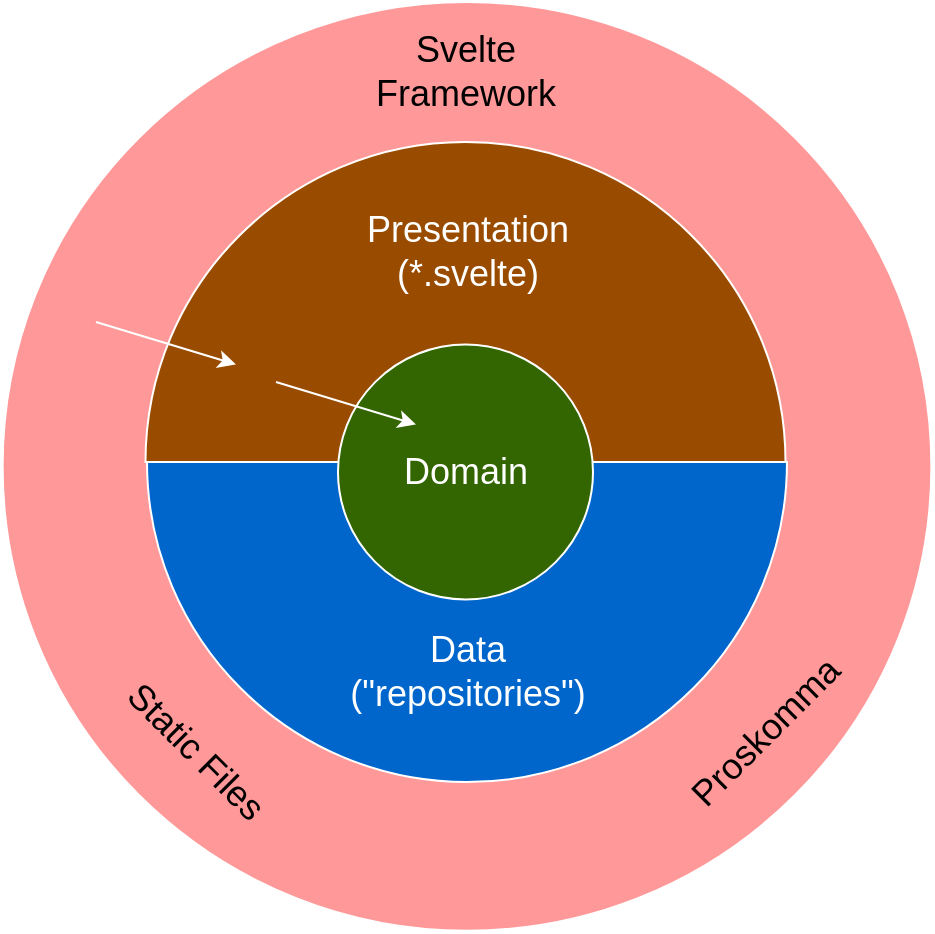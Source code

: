 <mxfile version="24.6.5" type="google" pages="2">
  <diagram name="Architecture" id="HAWaKZD-4K42_qD5MUuS">
    <mxGraphModel grid="1" page="1" gridSize="10" guides="1" tooltips="1" connect="1" arrows="1" fold="1" pageScale="1" pageWidth="850" pageHeight="1100" math="0" shadow="0">
      <root>
        <mxCell id="0" />
        <mxCell id="1" parent="0" />
        <mxCell id="G_n4rLv_Sjo01xtfhb_w-4" value="" style="ellipse;whiteSpace=wrap;html=1;aspect=fixed;fillColor=#FF9999;strokeColor=#FFFFFF;" vertex="1" parent="1">
          <mxGeometry x="193.31" y="300" width="464.38" height="464.38" as="geometry" />
        </mxCell>
        <mxCell id="ymVGFrT0E8_blkVKPVdr-1" value="" style="verticalLabelPosition=bottom;verticalAlign=top;html=1;shape=mxgraph.basic.half_circle;fillColor=#0066CC;strokeColor=#FFFFFF;" vertex="1" parent="1">
          <mxGeometry x="265.5" y="530" width="320" height="160" as="geometry" />
        </mxCell>
        <mxCell id="ymVGFrT0E8_blkVKPVdr-2" value="" style="verticalLabelPosition=bottom;verticalAlign=top;html=1;shape=mxgraph.basic.half_circle;rotation=-180;fillColor=#994C00;strokeColor=#FFFFFF;" vertex="1" parent="1">
          <mxGeometry x="264.75" y="370" width="320" height="160" as="geometry" />
        </mxCell>
        <mxCell id="G_n4rLv_Sjo01xtfhb_w-6" value="Domain" style="ellipse;whiteSpace=wrap;html=1;aspect=fixed;fontSize=18;labelBackgroundColor=#336600;fillColor=#336600;fontColor=#FFFFFF;strokeColor=#FFFFFF;" vertex="1" parent="1">
          <mxGeometry x="361" y="471.25" width="127.5" height="127.5" as="geometry" />
        </mxCell>
        <mxCell id="G_n4rLv_Sjo01xtfhb_w-11" value="Presentation&lt;div style=&quot;font-size: 18px;&quot;&gt;(*.svelte)&lt;/div&gt;" style="text;strokeColor=none;align=center;fillColor=none;html=1;verticalAlign=middle;whiteSpace=wrap;rounded=0;fontSize=18;fontColor=#FFFFFF;" vertex="1" parent="1">
          <mxGeometry x="395.5" y="410" width="60" height="30" as="geometry" />
        </mxCell>
        <mxCell id="G_n4rLv_Sjo01xtfhb_w-12" value="Data&lt;div style=&quot;font-size: 18px;&quot;&gt;(&quot;repositories&quot;)&lt;/div&gt;" style="text;strokeColor=none;align=center;fillColor=none;html=1;verticalAlign=middle;whiteSpace=wrap;rounded=0;fontSize=18;labelBackgroundColor=none;fontColor=#FFFFFF;" vertex="1" parent="1">
          <mxGeometry x="395.5" y="620" width="60" height="30" as="geometry" />
        </mxCell>
        <mxCell id="G_n4rLv_Sjo01xtfhb_w-13" value="Svelte Framework" style="text;strokeColor=none;align=center;fillColor=none;html=1;verticalAlign=middle;whiteSpace=wrap;rounded=0;fontSize=18;fontColor=#000000;" vertex="1" parent="1">
          <mxGeometry x="394.75" y="320" width="60" height="30" as="geometry" />
        </mxCell>
        <mxCell id="G_n4rLv_Sjo01xtfhb_w-14" value="Proskomma" style="text;strokeColor=none;align=center;fillColor=none;html=1;verticalAlign=middle;whiteSpace=wrap;rounded=0;rotation=-45;fontSize=18;fontColor=#000000;" vertex="1" parent="1">
          <mxGeometry x="530" y="650" width="90" height="30" as="geometry" />
        </mxCell>
        <mxCell id="G_n4rLv_Sjo01xtfhb_w-15" value="Static Files" style="text;strokeColor=none;align=center;fillColor=none;html=1;verticalAlign=middle;whiteSpace=wrap;rounded=0;rotation=45;fontSize=18;fontColor=#000000;" vertex="1" parent="1">
          <mxGeometry x="230" y="660" width="120" height="30" as="geometry" />
        </mxCell>
        <mxCell id="ymVGFrT0E8_blkVKPVdr-3" value="" style="endArrow=classic;html=1;rounded=0;fontColor=#FFFFFF;strokeColor=#FFFFFF;" edge="1" parent="1">
          <mxGeometry width="50" height="50" relative="1" as="geometry">
            <mxPoint x="240" y="460" as="sourcePoint" />
            <mxPoint x="310" y="481.25" as="targetPoint" />
          </mxGeometry>
        </mxCell>
        <mxCell id="ymVGFrT0E8_blkVKPVdr-6" value="" style="endArrow=classic;html=1;rounded=0;fontColor=#FFFFFF;strokeColor=#FFFFFF;" edge="1" parent="1">
          <mxGeometry width="50" height="50" relative="1" as="geometry">
            <mxPoint x="330" y="490" as="sourcePoint" />
            <mxPoint x="400" y="511.25" as="targetPoint" />
          </mxGeometry>
        </mxCell>
      </root>
    </mxGraphModel>
  </diagram>
  <diagram id="FcTNimasKNY4j0R9UOou" name="Data Flow">
    <mxGraphModel grid="1" page="1" gridSize="10" guides="1" tooltips="1" connect="1" arrows="1" fold="1" pageScale="1" pageWidth="850" pageHeight="1100" background="none" math="0" shadow="0">
      <root>
        <mxCell id="0" />
        <mxCell id="1" parent="0" />
        <mxCell id="CEcjn_4nOg1mfAP-cqTD-1" style="edgeStyle=orthogonalEdgeStyle;rounded=0;orthogonalLoop=1;jettySize=auto;html=1;entryX=0.5;entryY=1;entryDx=0;entryDy=0;exitX=0.816;exitY=0;exitDx=0;exitDy=0;exitPerimeter=0;" edge="1" parent="1" source="CEcjn_4nOg1mfAP-cqTD-2" target="CEcjn_4nOg1mfAP-cqTD-5">
          <mxGeometry relative="1" as="geometry" />
        </mxCell>
        <mxCell id="CEcjn_4nOg1mfAP-cqTD-2" value="+page.svelte" style="rounded=0;whiteSpace=wrap;html=1;fillColor=#994C00;fontColor=#FFFFFF;fontSize=14;" vertex="1" parent="1">
          <mxGeometry x="260" y="212" width="490" height="60" as="geometry" />
        </mxCell>
        <mxCell id="CEcjn_4nOg1mfAP-cqTD-3" style="edgeStyle=orthogonalEdgeStyle;rounded=0;orthogonalLoop=1;jettySize=auto;html=1;entryX=0.184;entryY=0.017;entryDx=0;entryDy=0;entryPerimeter=0;" edge="1" parent="1" source="CEcjn_4nOg1mfAP-cqTD-4" target="CEcjn_4nOg1mfAP-cqTD-2">
          <mxGeometry relative="1" as="geometry" />
        </mxCell>
        <mxCell id="CEcjn_4nOg1mfAP-cqTD-4" value="SearchForm.svelte" style="rounded=0;whiteSpace=wrap;html=1;fillColor=#994C00;fontColor=#FFFFFF;fontSize=14;" vertex="1" parent="1">
          <mxGeometry x="260" y="118" width="180" height="60" as="geometry" />
        </mxCell>
        <mxCell id="CEcjn_4nOg1mfAP-cqTD-5" value="SearchResultList.svelte" style="rounded=0;whiteSpace=wrap;html=1;fillColor=#994C00;fontColor=#FFFFFF;fontSize=14;" vertex="1" parent="1">
          <mxGeometry x="570" y="118" width="180" height="60" as="geometry" />
        </mxCell>
        <mxCell id="CEcjn_4nOg1mfAP-cqTD-6" style="edgeStyle=orthogonalEdgeStyle;rounded=0;orthogonalLoop=1;jettySize=auto;html=1;exitX=0.5;exitY=0;exitDx=0;exitDy=0;" edge="1" parent="1" source="CEcjn_4nOg1mfAP-cqTD-7">
          <mxGeometry relative="1" as="geometry">
            <mxPoint x="335" y="360" as="targetPoint" />
          </mxGeometry>
        </mxCell>
        <mxCell id="CEcjn_4nOg1mfAP-cqTD-7" value="search-config-manager" style="rounded=0;whiteSpace=wrap;html=1;fillColor=#336600;fontColor=#FFFFFF;fontSize=14;" vertex="1" parent="1">
          <mxGeometry x="265" y="396" width="140" height="60" as="geometry" />
        </mxCell>
        <mxCell id="CEcjn_4nOg1mfAP-cqTD-8" style="edgeStyle=orthogonalEdgeStyle;rounded=0;orthogonalLoop=1;jettySize=auto;html=1;entryX=0;entryY=0.5;entryDx=0;entryDy=0;" edge="1" parent="1" source="CEcjn_4nOg1mfAP-cqTD-9" target="CEcjn_4nOg1mfAP-cqTD-11">
          <mxGeometry relative="1" as="geometry" />
        </mxCell>
        <mxCell id="CEcjn_4nOg1mfAP-cqTD-9" value="config.js" style="ellipse;whiteSpace=wrap;html=1;aspect=fixed;fillColor=#FF9999;fontSize=14;" vertex="1" parent="1">
          <mxGeometry x="144" y="475" width="80" height="80" as="geometry" />
        </mxCell>
        <mxCell id="CEcjn_4nOg1mfAP-cqTD-10" style="edgeStyle=orthogonalEdgeStyle;rounded=0;orthogonalLoop=1;jettySize=auto;html=1;entryX=0.5;entryY=1;entryDx=0;entryDy=0;" edge="1" parent="1" source="CEcjn_4nOg1mfAP-cqTD-11" target="CEcjn_4nOg1mfAP-cqTD-7">
          <mxGeometry relative="1" as="geometry" />
        </mxCell>
        <mxCell id="CEcjn_4nOg1mfAP-cqTD-11" value="search-config-repository" style="rounded=0;whiteSpace=wrap;html=1;fillColor=#0066CC;fontColor=#FFFFFF;fontSize=14;" vertex="1" parent="1">
          <mxGeometry x="300" y="496" width="70" height="140" as="geometry" />
        </mxCell>
        <mxCell id="CEcjn_4nOg1mfAP-cqTD-12" style="edgeStyle=orthogonalEdgeStyle;rounded=0;orthogonalLoop=1;jettySize=auto;html=1;entryX=0;entryY=0.5;entryDx=0;entryDy=0;" edge="1" parent="1" source="CEcjn_4nOg1mfAP-cqTD-13" target="CEcjn_4nOg1mfAP-cqTD-11">
          <mxGeometry relative="1" as="geometry" />
        </mxCell>
        <mxCell id="CEcjn_4nOg1mfAP-cqTD-13" value="Svelte stores" style="whiteSpace=wrap;html=1;aspect=fixed;fillColor=#FF9999;fontSize=14;" vertex="1" parent="1">
          <mxGeometry x="144" y="566" width="80" height="80" as="geometry" />
        </mxCell>
        <mxCell id="CEcjn_4nOg1mfAP-cqTD-14" style="edgeStyle=orthogonalEdgeStyle;rounded=0;orthogonalLoop=1;jettySize=auto;html=1;exitX=0.215;exitY=0.969;exitDx=0;exitDy=0;entryX=0.5;entryY=0;entryDx=0;entryDy=0;exitPerimeter=0;" edge="1" parent="1" source="CEcjn_4nOg1mfAP-cqTD-16" target="CEcjn_4nOg1mfAP-cqTD-18">
          <mxGeometry relative="1" as="geometry" />
        </mxCell>
        <mxCell id="CEcjn_4nOg1mfAP-cqTD-15" style="edgeStyle=orthogonalEdgeStyle;rounded=0;orthogonalLoop=1;jettySize=auto;html=1;exitX=0.5;exitY=0;exitDx=0;exitDy=0;" edge="1" parent="1" source="CEcjn_4nOg1mfAP-cqTD-16">
          <mxGeometry relative="1" as="geometry">
            <mxPoint x="615" y="360" as="targetPoint" />
          </mxGeometry>
        </mxCell>
        <mxCell id="CEcjn_4nOg1mfAP-cqTD-16" value="search-query-manager" style="rounded=0;whiteSpace=wrap;html=1;fillColor=#336600;fontColor=#FFFFFF;fontSize=14;" vertex="1" parent="1">
          <mxGeometry x="475" y="396" width="280" height="60" as="geometry" />
        </mxCell>
        <mxCell id="CEcjn_4nOg1mfAP-cqTD-17" style="edgeStyle=orthogonalEdgeStyle;rounded=0;orthogonalLoop=1;jettySize=auto;html=1;entryX=0.5;entryY=0;entryDx=0;entryDy=0;" edge="1" parent="1" source="CEcjn_4nOg1mfAP-cqTD-18" target="CEcjn_4nOg1mfAP-cqTD-22">
          <mxGeometry relative="1" as="geometry" />
        </mxCell>
        <mxCell id="CEcjn_4nOg1mfAP-cqTD-18" value="search-session-external" style="rounded=0;whiteSpace=wrap;html=1;fillColor=#336600;fontColor=#FFFFFF;fontSize=14;" vertex="1" parent="1">
          <mxGeometry x="475" y="496" width="120" height="60" as="geometry" />
        </mxCell>
        <mxCell id="CEcjn_4nOg1mfAP-cqTD-19" value="search-query-external" style="rounded=0;whiteSpace=wrap;html=1;fillColor=#336600;fontColor=#FFFFFF;fontSize=14;" vertex="1" parent="1">
          <mxGeometry x="645" y="496" width="110" height="60" as="geometry" />
        </mxCell>
        <mxCell id="CEcjn_4nOg1mfAP-cqTD-20" value="Web Worker" style="swimlane;startSize=0;" vertex="1" parent="1">
          <mxGeometry x="415" y="596" width="370" height="370" as="geometry" />
        </mxCell>
        <mxCell id="CEcjn_4nOg1mfAP-cqTD-21" style="edgeStyle=orthogonalEdgeStyle;rounded=0;orthogonalLoop=1;jettySize=auto;html=1;" edge="1" parent="CEcjn_4nOg1mfAP-cqTD-20" source="CEcjn_4nOg1mfAP-cqTD-22" target="CEcjn_4nOg1mfAP-cqTD-23">
          <mxGeometry relative="1" as="geometry" />
        </mxCell>
        <mxCell id="CEcjn_4nOg1mfAP-cqTD-22" value="search-session-internal" style="rounded=0;whiteSpace=wrap;html=1;fillColor=#336600;fontColor=#FFFFFF;fontSize=14;" vertex="1" parent="CEcjn_4nOg1mfAP-cqTD-20">
          <mxGeometry x="60" y="20" width="120" height="60" as="geometry" />
        </mxCell>
        <mxCell id="CEcjn_4nOg1mfAP-cqTD-23" value="search-query-internal" style="rounded=0;whiteSpace=wrap;html=1;fillColor=#336600;fontColor=#FFFFFF;fontSize=14;" vertex="1" parent="CEcjn_4nOg1mfAP-cqTD-20">
          <mxGeometry x="235" y="20" width="100" height="60" as="geometry" />
        </mxCell>
        <mxCell id="CEcjn_4nOg1mfAP-cqTD-24" style="edgeStyle=orthogonalEdgeStyle;rounded=0;orthogonalLoop=1;jettySize=auto;html=1;entryX=0;entryY=0.5;entryDx=0;entryDy=0;" edge="1" parent="CEcjn_4nOg1mfAP-cqTD-20" source="CEcjn_4nOg1mfAP-cqTD-25" target="CEcjn_4nOg1mfAP-cqTD-27">
          <mxGeometry relative="1" as="geometry" />
        </mxCell>
        <mxCell id="CEcjn_4nOg1mfAP-cqTD-25" value="pk-worker-search-repository" style="rounded=0;whiteSpace=wrap;html=1;fillColor=#0066CC;fontColor=#FFFFFF;fontSize=14;" vertex="1" parent="CEcjn_4nOg1mfAP-cqTD-20">
          <mxGeometry x="20" y="110" width="80" height="130" as="geometry" />
        </mxCell>
        <mxCell id="CEcjn_4nOg1mfAP-cqTD-26" style="edgeStyle=orthogonalEdgeStyle;rounded=0;orthogonalLoop=1;jettySize=auto;html=1;entryX=0;entryY=0.5;entryDx=0;entryDy=0;" edge="1" parent="CEcjn_4nOg1mfAP-cqTD-20" source="CEcjn_4nOg1mfAP-cqTD-27" target="CEcjn_4nOg1mfAP-cqTD-29">
          <mxGeometry relative="1" as="geometry" />
        </mxCell>
        <mxCell id="CEcjn_4nOg1mfAP-cqTD-27" value="pk-search-repository" style="rounded=0;whiteSpace=wrap;html=1;fillColor=#0066CC;fontColor=#FFFFFF;fontSize=14;" vertex="1" parent="CEcjn_4nOg1mfAP-cqTD-20">
          <mxGeometry x="140" y="110" width="70" height="130" as="geometry" />
        </mxCell>
        <mxCell id="CEcjn_4nOg1mfAP-cqTD-28" style="edgeStyle=orthogonalEdgeStyle;rounded=0;orthogonalLoop=1;jettySize=auto;html=1;entryX=0.5;entryY=1;entryDx=0;entryDy=0;" edge="1" parent="CEcjn_4nOg1mfAP-cqTD-20" source="CEcjn_4nOg1mfAP-cqTD-29" target="CEcjn_4nOg1mfAP-cqTD-23">
          <mxGeometry relative="1" as="geometry" />
        </mxCell>
        <mxCell id="CEcjn_4nOg1mfAP-cqTD-29" value="scripture-repository" style="rounded=0;whiteSpace=wrap;html=1;fillColor=#0066CC;fontColor=#FFFFFF;fontSize=14;" vertex="1" parent="CEcjn_4nOg1mfAP-cqTD-20">
          <mxGeometry x="250" y="107" width="70" height="135" as="geometry" />
        </mxCell>
        <mxCell id="CEcjn_4nOg1mfAP-cqTD-30" style="edgeStyle=orthogonalEdgeStyle;rounded=0;orthogonalLoop=1;jettySize=auto;html=1;entryX=0.5;entryY=1;entryDx=0;entryDy=0;" edge="1" parent="CEcjn_4nOg1mfAP-cqTD-20" source="CEcjn_4nOg1mfAP-cqTD-31" target="CEcjn_4nOg1mfAP-cqTD-27">
          <mxGeometry relative="1" as="geometry" />
        </mxCell>
        <mxCell id="CEcjn_4nOg1mfAP-cqTD-31" value="Proskomma" style="rounded=0;whiteSpace=wrap;html=1;fillColor=#FF9999;fontSize=14;" vertex="1" parent="CEcjn_4nOg1mfAP-cqTD-20">
          <mxGeometry x="20" y="280" width="310" height="60" as="geometry" />
        </mxCell>
        <mxCell id="CEcjn_4nOg1mfAP-cqTD-32" style="edgeStyle=orthogonalEdgeStyle;rounded=0;orthogonalLoop=1;jettySize=auto;html=1;entryX=0;entryY=0.5;entryDx=0;entryDy=0;" edge="1" parent="1" source="CEcjn_4nOg1mfAP-cqTD-33" target="CEcjn_4nOg1mfAP-cqTD-25">
          <mxGeometry relative="1" as="geometry" />
        </mxCell>
        <mxCell id="CEcjn_4nOg1mfAP-cqTD-33" value="worker-request-repository" style="rounded=0;whiteSpace=wrap;html=1;fillColor=#0066CC;fontColor=#FFFFFF;fontSize=14;" vertex="1" parent="1">
          <mxGeometry x="275" y="716" width="80" height="110" as="geometry" />
        </mxCell>
        <mxCell id="CEcjn_4nOg1mfAP-cqTD-34" style="edgeStyle=orthogonalEdgeStyle;rounded=0;orthogonalLoop=1;jettySize=auto;html=1;entryX=0;entryY=0.5;entryDx=0;entryDy=0;" edge="1" parent="1" source="CEcjn_4nOg1mfAP-cqTD-35" target="CEcjn_4nOg1mfAP-cqTD-33">
          <mxGeometry relative="1" as="geometry" />
        </mxCell>
        <mxCell id="CEcjn_4nOg1mfAP-cqTD-35" value="Docset URL" style="whiteSpace=wrap;html=1;aspect=fixed;fillColor=#FF9999;fontSize=14;" vertex="1" parent="1">
          <mxGeometry x="145" y="731" width="80" height="80" as="geometry" />
        </mxCell>
        <mxCell id="CEcjn_4nOg1mfAP-cqTD-36" style="edgeStyle=orthogonalEdgeStyle;rounded=0;orthogonalLoop=1;jettySize=auto;html=1;entryX=0.802;entryY=1.027;entryDx=0;entryDy=0;entryPerimeter=0;" edge="1" parent="1" source="CEcjn_4nOg1mfAP-cqTD-19" target="CEcjn_4nOg1mfAP-cqTD-16">
          <mxGeometry relative="1" as="geometry" />
        </mxCell>
        <mxCell id="CEcjn_4nOg1mfAP-cqTD-37" style="edgeStyle=orthogonalEdgeStyle;rounded=0;orthogonalLoop=1;jettySize=auto;html=1;entryX=0.5;entryY=1;entryDx=0;entryDy=0;" edge="1" parent="1" source="CEcjn_4nOg1mfAP-cqTD-23" target="CEcjn_4nOg1mfAP-cqTD-19">
          <mxGeometry relative="1" as="geometry" />
        </mxCell>
        <mxCell id="CEcjn_4nOg1mfAP-cqTD-38" style="edgeStyle=orthogonalEdgeStyle;rounded=0;orthogonalLoop=1;jettySize=auto;html=1;entryX=0;entryY=0.75;entryDx=0;entryDy=0;" edge="1" parent="1" source="CEcjn_4nOg1mfAP-cqTD-39" target="CEcjn_4nOg1mfAP-cqTD-25">
          <mxGeometry relative="1" as="geometry" />
        </mxCell>
        <mxCell id="CEcjn_4nOg1mfAP-cqTD-39" value="*.pkf" style="ellipse;whiteSpace=wrap;html=1;aspect=fixed;fillColor=#FF9999;fontSize=14;" vertex="1" parent="1">
          <mxGeometry x="275" y="866" width="80" height="80" as="geometry" />
        </mxCell>
        <mxCell id="CEcjn_4nOg1mfAP-cqTD-40" value="" style="whiteSpace=wrap;html=1;aspect=fixed;fillColor=#994C00;" vertex="1" parent="1">
          <mxGeometry x="73" y="937" width="10" height="10" as="geometry" />
        </mxCell>
        <mxCell id="CEcjn_4nOg1mfAP-cqTD-41" value="" style="whiteSpace=wrap;html=1;aspect=fixed;fillColor=#336600;" vertex="1" parent="1">
          <mxGeometry x="73" y="957" width="10" height="10" as="geometry" />
        </mxCell>
        <mxCell id="CEcjn_4nOg1mfAP-cqTD-42" value="" style="whiteSpace=wrap;html=1;aspect=fixed;fillColor=#0066CC;" vertex="1" parent="1">
          <mxGeometry x="73" y="977" width="10" height="10" as="geometry" />
        </mxCell>
        <mxCell id="CEcjn_4nOg1mfAP-cqTD-43" value="" style="whiteSpace=wrap;html=1;aspect=fixed;fillColor=#FF9999;" vertex="1" parent="1">
          <mxGeometry x="73" y="997" width="10" height="10" as="geometry" />
        </mxCell>
        <mxCell id="CEcjn_4nOg1mfAP-cqTD-44" value="Presentation" style="text;strokeColor=none;align=left;fillColor=none;html=1;verticalAlign=middle;whiteSpace=wrap;rounded=0;fontSize=14;" vertex="1" parent="1">
          <mxGeometry x="102" y="927" width="60" height="30" as="geometry" />
        </mxCell>
        <mxCell id="CEcjn_4nOg1mfAP-cqTD-45" value="Domain" style="text;strokeColor=none;align=left;fillColor=none;html=1;verticalAlign=middle;whiteSpace=wrap;rounded=0;fontSize=14;" vertex="1" parent="1">
          <mxGeometry x="102" y="947" width="60" height="30" as="geometry" />
        </mxCell>
        <mxCell id="CEcjn_4nOg1mfAP-cqTD-46" value="Data" style="text;strokeColor=none;align=left;fillColor=none;html=1;verticalAlign=middle;whiteSpace=wrap;rounded=0;fontSize=14;" vertex="1" parent="1">
          <mxGeometry x="102" y="967" width="60" height="30" as="geometry" />
        </mxCell>
        <mxCell id="CEcjn_4nOg1mfAP-cqTD-47" value="External" style="text;strokeColor=none;align=left;fillColor=none;html=1;verticalAlign=middle;whiteSpace=wrap;rounded=0;fontSize=14;" vertex="1" parent="1">
          <mxGeometry x="102" y="987" width="60" height="30" as="geometry" />
        </mxCell>
        <mxCell id="CEcjn_4nOg1mfAP-cqTD-48" value="Key" style="swimlane;startSize=0;" vertex="1" parent="1">
          <mxGeometry x="43" y="909" width="170" height="120" as="geometry" />
        </mxCell>
        <mxCell id="CEcjn_4nOg1mfAP-cqTD-49" value="&lt;h1 style=&quot;line-height: 120%;&quot;&gt;&lt;font style=&quot;font-size: 30px;&quot;&gt;PWA Search Data Flow&lt;/font&gt;&lt;/h1&gt;" style="text;strokeColor=none;align=center;fillColor=none;html=1;verticalAlign=middle;whiteSpace=wrap;rounded=0;" vertex="1" parent="1">
          <mxGeometry x="278" y="40" width="360" height="30" as="geometry" />
        </mxCell>
        <mxCell id="CEcjn_4nOg1mfAP-cqTD-50" style="edgeStyle=orthogonalEdgeStyle;rounded=0;orthogonalLoop=1;jettySize=auto;html=1;exitX=0.5;exitY=0;exitDx=0;exitDy=0;entryX=0.5;entryY=1;entryDx=0;entryDy=0;" edge="1" parent="1" source="CEcjn_4nOg1mfAP-cqTD-51" target="CEcjn_4nOg1mfAP-cqTD-2">
          <mxGeometry relative="1" as="geometry" />
        </mxCell>
        <mxCell id="CEcjn_4nOg1mfAP-cqTD-51" value="search-session" style="rounded=0;whiteSpace=wrap;html=1;fillColor=#336600;fontColor=#FFFFFF;fontSize=14;" vertex="1" parent="1">
          <mxGeometry x="261.5" y="313" width="487" height="44" as="geometry" />
        </mxCell>
        <mxCell id="CEcjn_4nOg1mfAP-cqTD-52" style="edgeStyle=orthogonalEdgeStyle;rounded=0;orthogonalLoop=1;jettySize=auto;html=1;exitX=1;exitY=0.5;exitDx=0;exitDy=0;" edge="1" parent="1" source="CEcjn_4nOg1mfAP-cqTD-53" target="CEcjn_4nOg1mfAP-cqTD-51">
          <mxGeometry relative="1" as="geometry" />
        </mxCell>
        <mxCell id="CEcjn_4nOg1mfAP-cqTD-53" value="search-storage-repository" style="rounded=0;whiteSpace=wrap;html=1;fillColor=#0066CC;fontColor=#FFFFFF;fontSize=14;" vertex="1" parent="1">
          <mxGeometry x="106" y="282.5" width="70" height="105" as="geometry" />
        </mxCell>
        <mxCell id="CEcjn_4nOg1mfAP-cqTD-54" style="edgeStyle=orthogonalEdgeStyle;rounded=0;orthogonalLoop=1;jettySize=auto;html=1;exitX=1;exitY=0.5;exitDx=0;exitDy=0;entryX=0;entryY=0.5;entryDx=0;entryDy=0;" edge="1" parent="1" source="CEcjn_4nOg1mfAP-cqTD-56" target="CEcjn_4nOg1mfAP-cqTD-53">
          <mxGeometry relative="1" as="geometry" />
        </mxCell>
        <mxCell id="CEcjn_4nOg1mfAP-cqTD-55" style="edgeStyle=orthogonalEdgeStyle;rounded=0;orthogonalLoop=1;jettySize=auto;html=1;exitX=0.5;exitY=0;exitDx=0;exitDy=0;entryX=0;entryY=0.5;entryDx=0;entryDy=0;" edge="1" parent="1" source="CEcjn_4nOg1mfAP-cqTD-56" target="CEcjn_4nOg1mfAP-cqTD-2">
          <mxGeometry relative="1" as="geometry" />
        </mxCell>
        <mxCell id="CEcjn_4nOg1mfAP-cqTD-56" value="local&lt;div&gt;Storage&lt;/div&gt;" style="whiteSpace=wrap;html=1;aspect=fixed;fillColor=#FF9999;fontSize=14;" vertex="1" parent="1">
          <mxGeometry x="17" y="301" width="68" height="68" as="geometry" />
        </mxCell>
        <mxCell id="CEcjn_4nOg1mfAP-cqTD-57" value="saved&lt;div&gt;results&lt;/div&gt;" style="text;strokeColor=none;align=center;fillColor=none;html=1;verticalAlign=middle;whiteSpace=wrap;rounded=0;" vertex="1" parent="1">
          <mxGeometry x="190" y="301" width="60" height="30" as="geometry" />
        </mxCell>
        <mxCell id="CEcjn_4nOg1mfAP-cqTD-58" value="saved scroll position" style="text;strokeColor=none;align=center;fillColor=none;html=1;verticalAlign=middle;whiteSpace=wrap;rounded=0;" vertex="1" parent="1">
          <mxGeometry x="94" y="210" width="96" height="30" as="geometry" />
        </mxCell>
      </root>
    </mxGraphModel>
  </diagram>
</mxfile>
